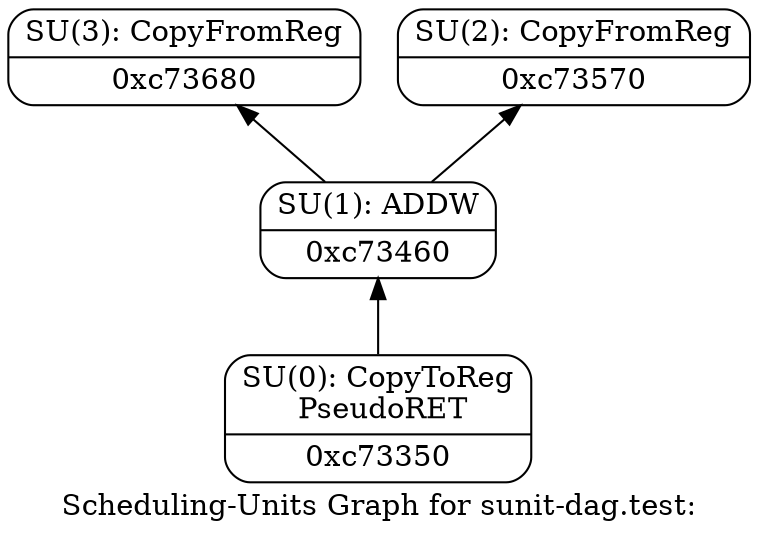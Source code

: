 digraph "Scheduling-Units Graph for sunit-dag.test:" {
	rankdir="BT";
	label="Scheduling-Units Graph for sunit-dag.test:";

	Node0xc73350 [shape=record,shape=Mrecord,label="{SU(0): CopyToReg\n    PseudoRET|0xc73350}"];
	Node0xc73350 -> Node0xc73460;
	Node0xc73460 [shape=record,shape=Mrecord,label="{SU(1): ADDW|0xc73460}"];
	Node0xc73460 -> Node0xc73680;
	Node0xc73460 -> Node0xc73570;
	Node0xc73570 [shape=record,shape=Mrecord,label="{SU(2): CopyFromReg|0xc73570}"];
	Node0xc73680 [shape=record,shape=Mrecord,label="{SU(3): CopyFromReg|0xc73680}"];
}
